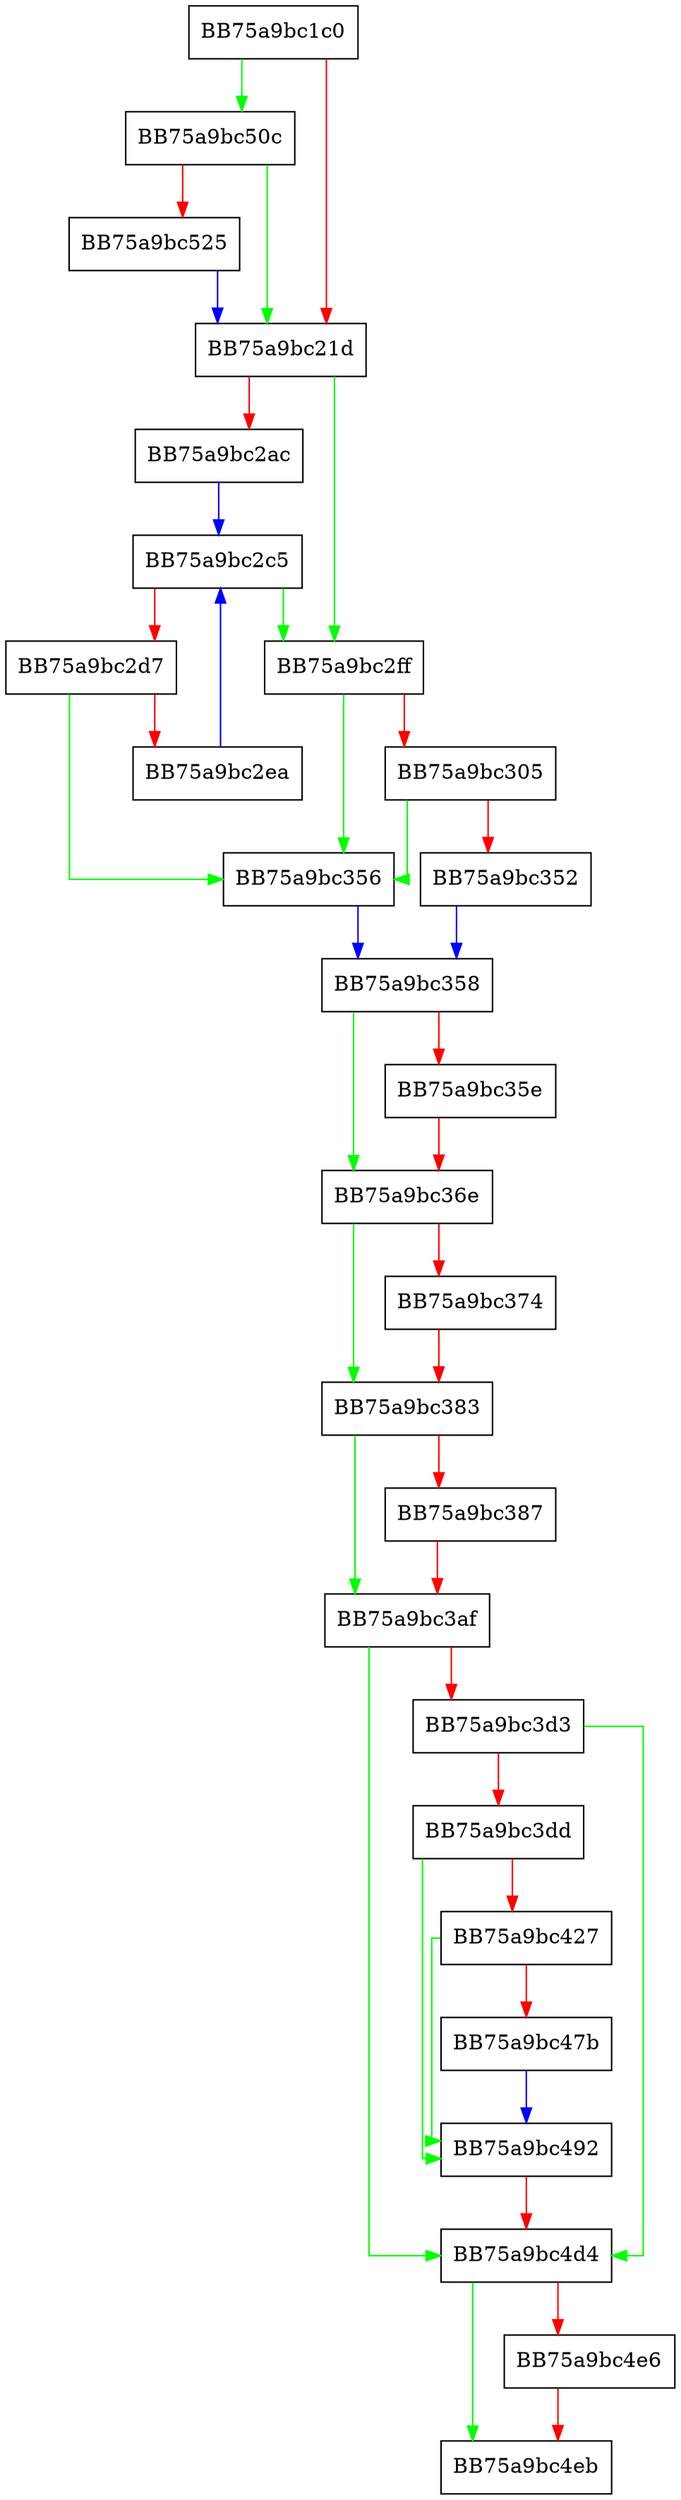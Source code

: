 digraph get_dependencies {
  node [shape="box"];
  graph [splines=ortho];
  BB75a9bc1c0 -> BB75a9bc50c [color="green"];
  BB75a9bc1c0 -> BB75a9bc21d [color="red"];
  BB75a9bc21d -> BB75a9bc2ff [color="green"];
  BB75a9bc21d -> BB75a9bc2ac [color="red"];
  BB75a9bc2ac -> BB75a9bc2c5 [color="blue"];
  BB75a9bc2c5 -> BB75a9bc2ff [color="green"];
  BB75a9bc2c5 -> BB75a9bc2d7 [color="red"];
  BB75a9bc2d7 -> BB75a9bc356 [color="green"];
  BB75a9bc2d7 -> BB75a9bc2ea [color="red"];
  BB75a9bc2ea -> BB75a9bc2c5 [color="blue"];
  BB75a9bc2ff -> BB75a9bc356 [color="green"];
  BB75a9bc2ff -> BB75a9bc305 [color="red"];
  BB75a9bc305 -> BB75a9bc356 [color="green"];
  BB75a9bc305 -> BB75a9bc352 [color="red"];
  BB75a9bc352 -> BB75a9bc358 [color="blue"];
  BB75a9bc356 -> BB75a9bc358 [color="blue"];
  BB75a9bc358 -> BB75a9bc36e [color="green"];
  BB75a9bc358 -> BB75a9bc35e [color="red"];
  BB75a9bc35e -> BB75a9bc36e [color="red"];
  BB75a9bc36e -> BB75a9bc383 [color="green"];
  BB75a9bc36e -> BB75a9bc374 [color="red"];
  BB75a9bc374 -> BB75a9bc383 [color="red"];
  BB75a9bc383 -> BB75a9bc3af [color="green"];
  BB75a9bc383 -> BB75a9bc387 [color="red"];
  BB75a9bc387 -> BB75a9bc3af [color="red"];
  BB75a9bc3af -> BB75a9bc4d4 [color="green"];
  BB75a9bc3af -> BB75a9bc3d3 [color="red"];
  BB75a9bc3d3 -> BB75a9bc4d4 [color="green"];
  BB75a9bc3d3 -> BB75a9bc3dd [color="red"];
  BB75a9bc3dd -> BB75a9bc492 [color="green"];
  BB75a9bc3dd -> BB75a9bc427 [color="red"];
  BB75a9bc427 -> BB75a9bc492 [color="green"];
  BB75a9bc427 -> BB75a9bc47b [color="red"];
  BB75a9bc47b -> BB75a9bc492 [color="blue"];
  BB75a9bc492 -> BB75a9bc4d4 [color="red"];
  BB75a9bc4d4 -> BB75a9bc4eb [color="green"];
  BB75a9bc4d4 -> BB75a9bc4e6 [color="red"];
  BB75a9bc4e6 -> BB75a9bc4eb [color="red"];
  BB75a9bc50c -> BB75a9bc21d [color="green"];
  BB75a9bc50c -> BB75a9bc525 [color="red"];
  BB75a9bc525 -> BB75a9bc21d [color="blue"];
}